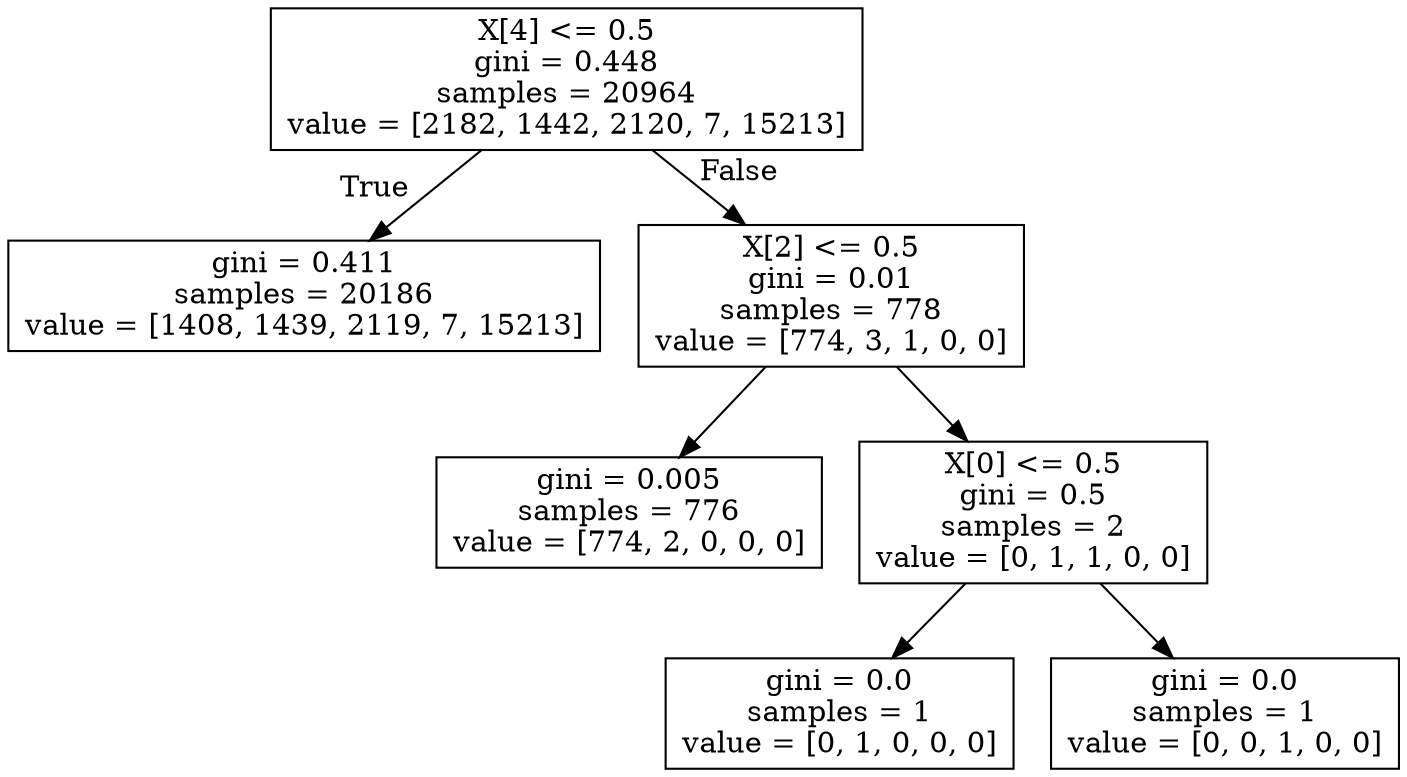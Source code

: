 digraph Tree {
node [shape=box] ;
0 [label="X[4] <= 0.5\ngini = 0.448\nsamples = 20964\nvalue = [2182, 1442, 2120, 7, 15213]"] ;
1 [label="gini = 0.411\nsamples = 20186\nvalue = [1408, 1439, 2119, 7, 15213]"] ;
0 -> 1 [labeldistance=2.5, labelangle=45, headlabel="True"] ;
2 [label="X[2] <= 0.5\ngini = 0.01\nsamples = 778\nvalue = [774, 3, 1, 0, 0]"] ;
0 -> 2 [labeldistance=2.5, labelangle=-45, headlabel="False"] ;
3 [label="gini = 0.005\nsamples = 776\nvalue = [774, 2, 0, 0, 0]"] ;
2 -> 3 ;
4 [label="X[0] <= 0.5\ngini = 0.5\nsamples = 2\nvalue = [0, 1, 1, 0, 0]"] ;
2 -> 4 ;
5 [label="gini = 0.0\nsamples = 1\nvalue = [0, 1, 0, 0, 0]"] ;
4 -> 5 ;
6 [label="gini = 0.0\nsamples = 1\nvalue = [0, 0, 1, 0, 0]"] ;
4 -> 6 ;
}